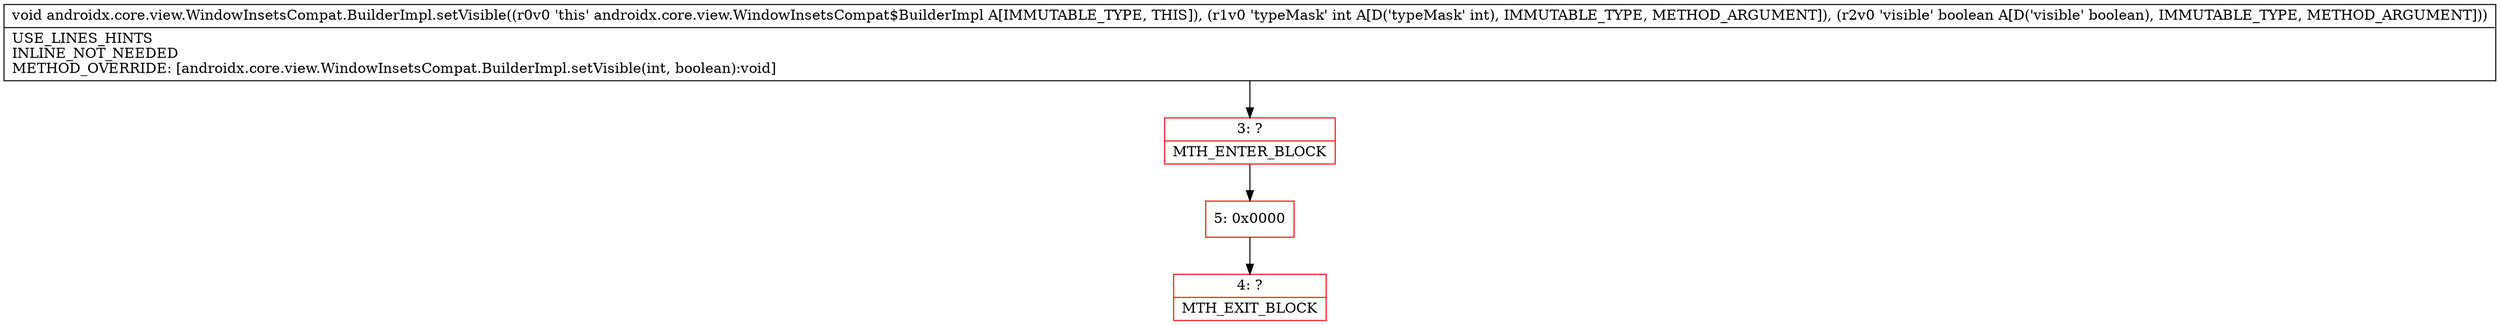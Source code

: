 digraph "CFG forandroidx.core.view.WindowInsetsCompat.BuilderImpl.setVisible(IZ)V" {
subgraph cluster_Region_1409243632 {
label = "R(0)";
node [shape=record,color=blue];
}
Node_3 [shape=record,color=red,label="{3\:\ ?|MTH_ENTER_BLOCK\l}"];
Node_5 [shape=record,color=red,label="{5\:\ 0x0000}"];
Node_4 [shape=record,color=red,label="{4\:\ ?|MTH_EXIT_BLOCK\l}"];
MethodNode[shape=record,label="{void androidx.core.view.WindowInsetsCompat.BuilderImpl.setVisible((r0v0 'this' androidx.core.view.WindowInsetsCompat$BuilderImpl A[IMMUTABLE_TYPE, THIS]), (r1v0 'typeMask' int A[D('typeMask' int), IMMUTABLE_TYPE, METHOD_ARGUMENT]), (r2v0 'visible' boolean A[D('visible' boolean), IMMUTABLE_TYPE, METHOD_ARGUMENT]))  | USE_LINES_HINTS\lINLINE_NOT_NEEDED\lMETHOD_OVERRIDE: [androidx.core.view.WindowInsetsCompat.BuilderImpl.setVisible(int, boolean):void]\l}"];
MethodNode -> Node_3;Node_3 -> Node_5;
Node_5 -> Node_4;
}

